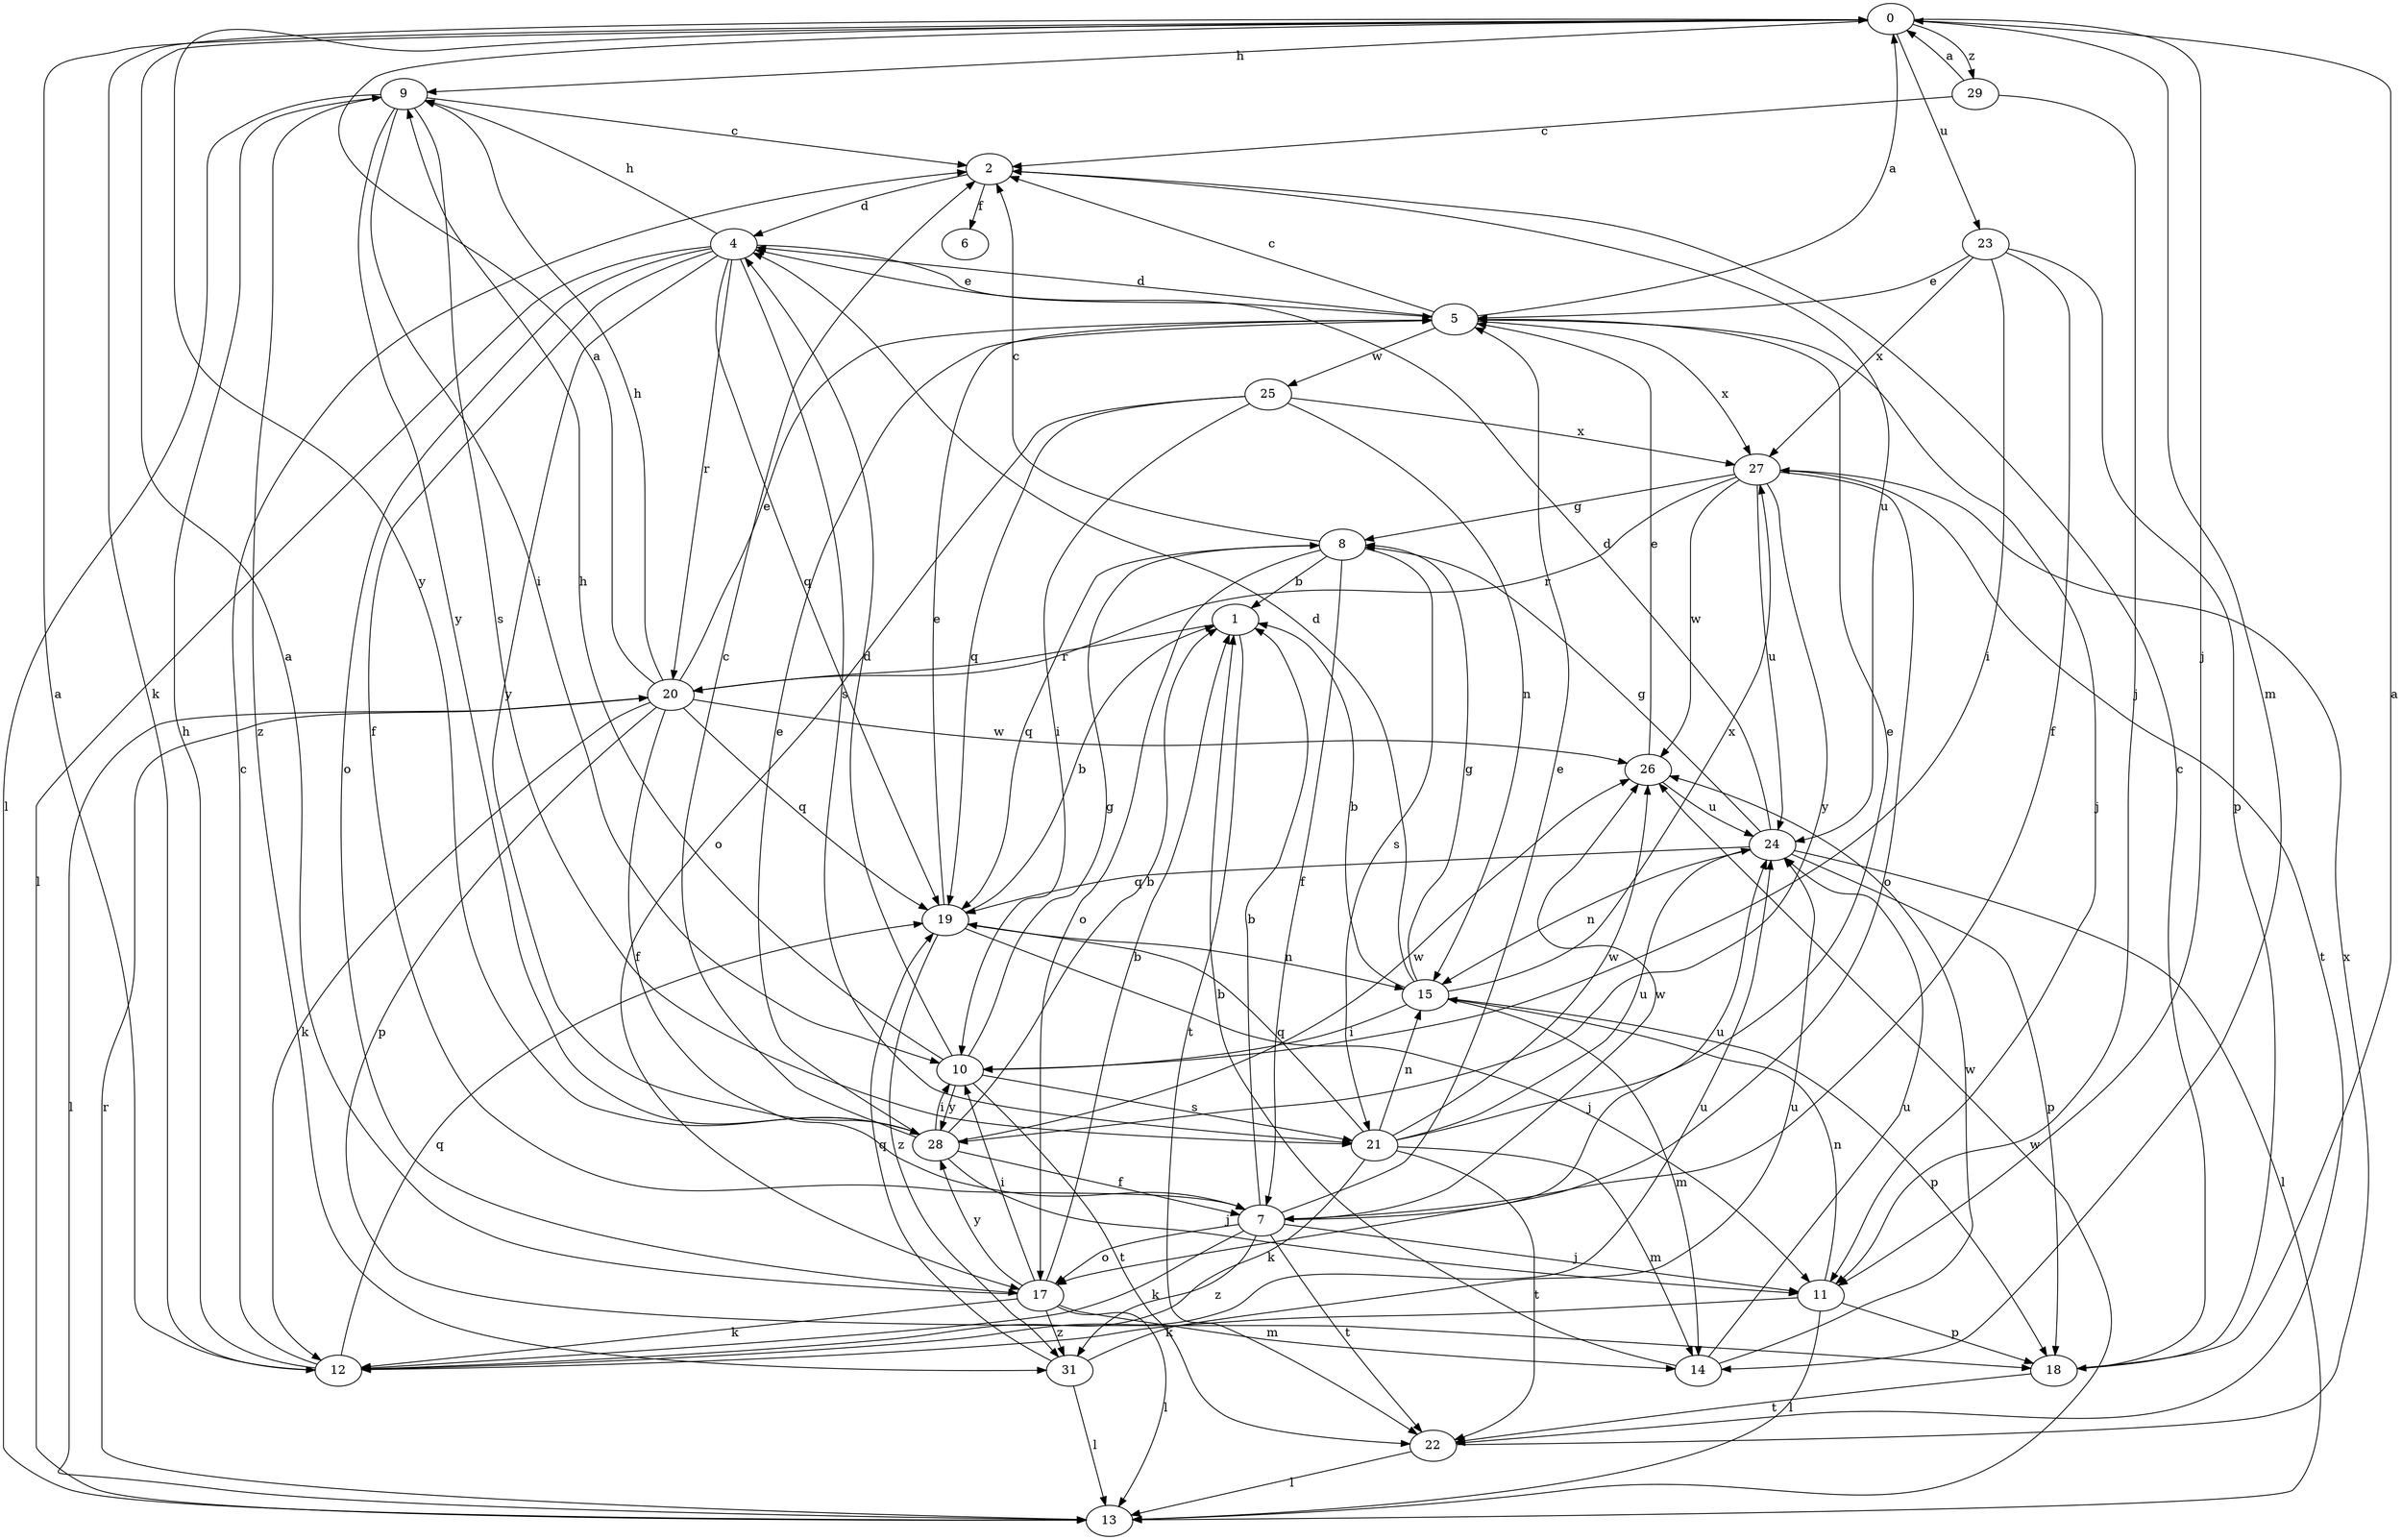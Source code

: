 strict digraph  {
0;
1;
2;
4;
5;
6;
7;
8;
9;
10;
11;
12;
13;
14;
15;
17;
18;
19;
20;
21;
22;
23;
24;
25;
26;
27;
28;
29;
31;
0 -> 9  [label=h];
0 -> 11  [label=j];
0 -> 12  [label=k];
0 -> 14  [label=m];
0 -> 23  [label=u];
0 -> 28  [label=y];
0 -> 29  [label=z];
1 -> 20  [label=r];
1 -> 22  [label=t];
2 -> 4  [label=d];
2 -> 6  [label=f];
2 -> 24  [label=u];
4 -> 5  [label=e];
4 -> 7  [label=f];
4 -> 9  [label=h];
4 -> 13  [label=l];
4 -> 17  [label=o];
4 -> 19  [label=q];
4 -> 20  [label=r];
4 -> 21  [label=s];
4 -> 28  [label=y];
5 -> 0  [label=a];
5 -> 2  [label=c];
5 -> 4  [label=d];
5 -> 11  [label=j];
5 -> 25  [label=w];
5 -> 27  [label=x];
7 -> 1  [label=b];
7 -> 5  [label=e];
7 -> 11  [label=j];
7 -> 12  [label=k];
7 -> 17  [label=o];
7 -> 22  [label=t];
7 -> 24  [label=u];
7 -> 26  [label=w];
7 -> 31  [label=z];
8 -> 1  [label=b];
8 -> 2  [label=c];
8 -> 7  [label=f];
8 -> 17  [label=o];
8 -> 19  [label=q];
8 -> 21  [label=s];
9 -> 2  [label=c];
9 -> 10  [label=i];
9 -> 13  [label=l];
9 -> 21  [label=s];
9 -> 28  [label=y];
9 -> 31  [label=z];
10 -> 4  [label=d];
10 -> 8  [label=g];
10 -> 9  [label=h];
10 -> 21  [label=s];
10 -> 22  [label=t];
10 -> 28  [label=y];
11 -> 12  [label=k];
11 -> 13  [label=l];
11 -> 15  [label=n];
11 -> 18  [label=p];
12 -> 0  [label=a];
12 -> 2  [label=c];
12 -> 9  [label=h];
12 -> 19  [label=q];
12 -> 24  [label=u];
13 -> 20  [label=r];
13 -> 26  [label=w];
14 -> 1  [label=b];
14 -> 24  [label=u];
14 -> 26  [label=w];
15 -> 1  [label=b];
15 -> 4  [label=d];
15 -> 8  [label=g];
15 -> 10  [label=i];
15 -> 14  [label=m];
15 -> 18  [label=p];
15 -> 27  [label=x];
17 -> 0  [label=a];
17 -> 1  [label=b];
17 -> 10  [label=i];
17 -> 12  [label=k];
17 -> 13  [label=l];
17 -> 14  [label=m];
17 -> 28  [label=y];
17 -> 31  [label=z];
18 -> 0  [label=a];
18 -> 2  [label=c];
18 -> 22  [label=t];
19 -> 1  [label=b];
19 -> 5  [label=e];
19 -> 11  [label=j];
19 -> 15  [label=n];
19 -> 31  [label=z];
20 -> 0  [label=a];
20 -> 5  [label=e];
20 -> 7  [label=f];
20 -> 9  [label=h];
20 -> 12  [label=k];
20 -> 13  [label=l];
20 -> 18  [label=p];
20 -> 19  [label=q];
20 -> 26  [label=w];
21 -> 5  [label=e];
21 -> 12  [label=k];
21 -> 14  [label=m];
21 -> 15  [label=n];
21 -> 19  [label=q];
21 -> 22  [label=t];
21 -> 24  [label=u];
21 -> 26  [label=w];
22 -> 13  [label=l];
22 -> 27  [label=x];
23 -> 5  [label=e];
23 -> 7  [label=f];
23 -> 10  [label=i];
23 -> 18  [label=p];
23 -> 27  [label=x];
24 -> 4  [label=d];
24 -> 8  [label=g];
24 -> 13  [label=l];
24 -> 15  [label=n];
24 -> 18  [label=p];
24 -> 19  [label=q];
25 -> 10  [label=i];
25 -> 15  [label=n];
25 -> 17  [label=o];
25 -> 19  [label=q];
25 -> 27  [label=x];
26 -> 5  [label=e];
26 -> 24  [label=u];
27 -> 8  [label=g];
27 -> 17  [label=o];
27 -> 20  [label=r];
27 -> 22  [label=t];
27 -> 24  [label=u];
27 -> 26  [label=w];
27 -> 28  [label=y];
28 -> 1  [label=b];
28 -> 2  [label=c];
28 -> 5  [label=e];
28 -> 7  [label=f];
28 -> 10  [label=i];
28 -> 11  [label=j];
28 -> 26  [label=w];
29 -> 0  [label=a];
29 -> 2  [label=c];
29 -> 11  [label=j];
31 -> 13  [label=l];
31 -> 19  [label=q];
31 -> 24  [label=u];
}
